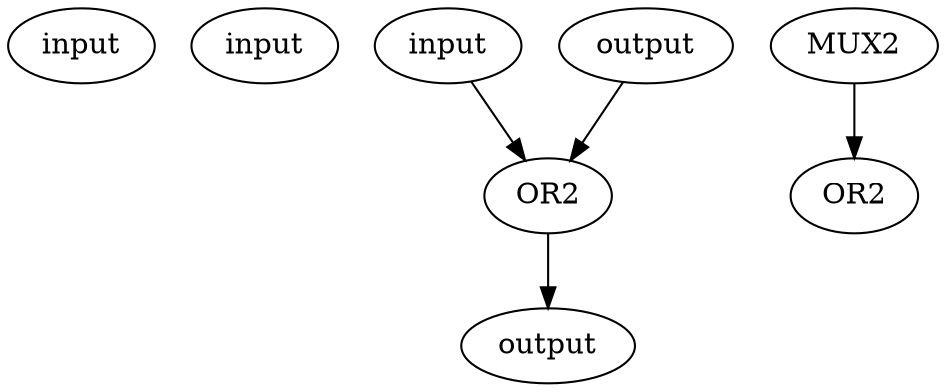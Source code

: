 digraph testcomplex {
    A [label="input"]; #input A
    B [label="input"]; //input B
    C [label="input"]; //input C
    GATE1 [label="MUX2" sel="C" b0="A" b1="B"];
    GATE2 [label="OR2"];
    E2 [label=OR2];
    O2 [label="output"];
    GATE1->E2;
    O1->GATE2->O2;
    C->GATE2;
    O1 [label="output"];
}